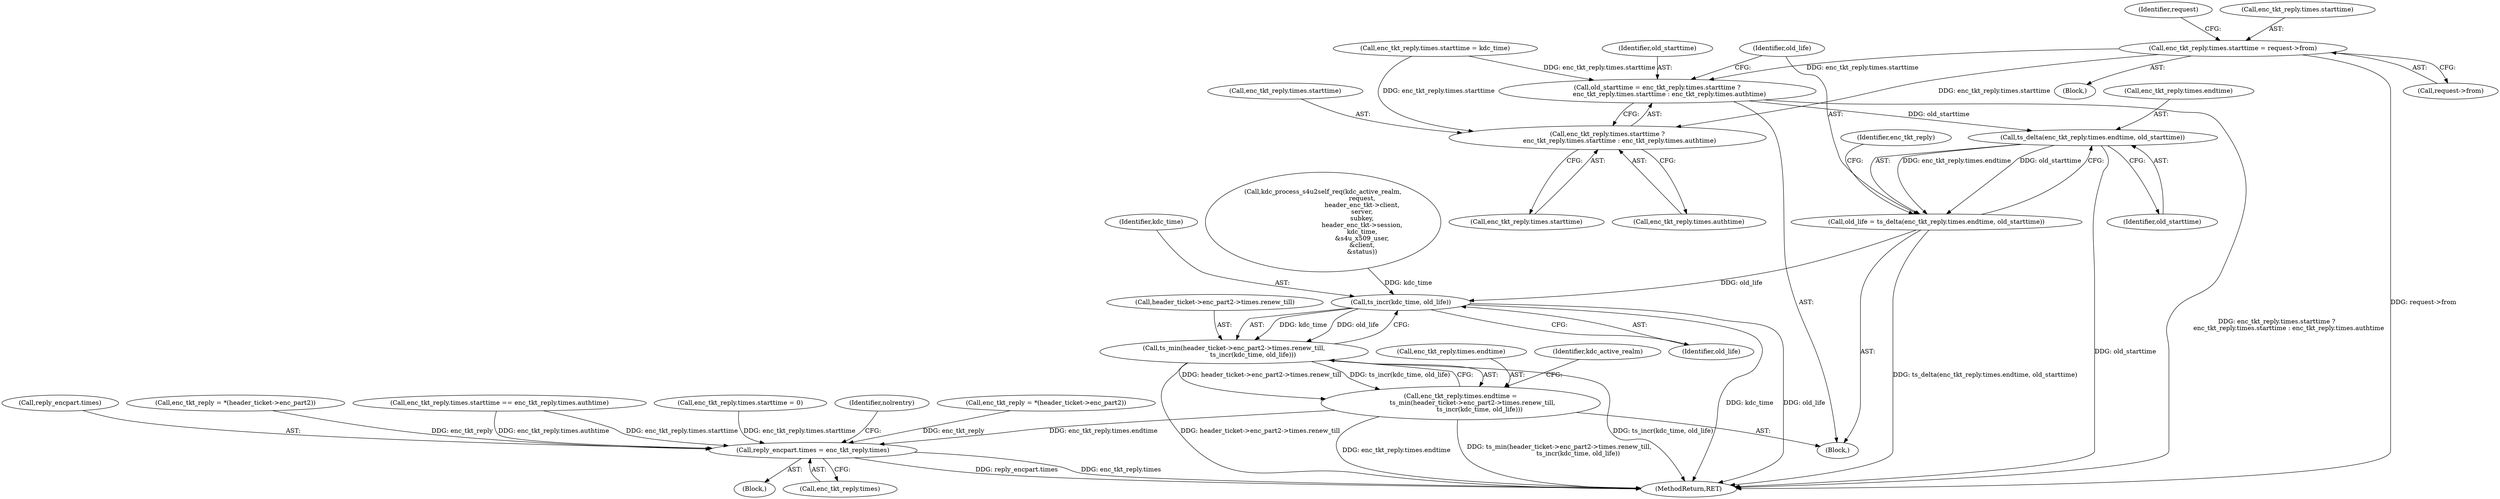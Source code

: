 digraph "0_krb5_ffb35baac6981f9e8914f8f3bffd37f284b85970_0@pointer" {
"1001184" [label="(Call,enc_tkt_reply.times.starttime = request->from)"];
"1001264" [label="(Call,old_starttime = enc_tkt_reply.times.starttime ?\n            enc_tkt_reply.times.starttime : enc_tkt_reply.times.authtime)"];
"1001284" [label="(Call,ts_delta(enc_tkt_reply.times.endtime, old_starttime))"];
"1001282" [label="(Call,old_life = ts_delta(enc_tkt_reply.times.endtime, old_starttime))"];
"1001312" [label="(Call,ts_incr(kdc_time, old_life))"];
"1001304" [label="(Call,ts_min(header_ticket->enc_part2->times.renew_till,\n                   ts_incr(kdc_time, old_life)))"];
"1001298" [label="(Call,enc_tkt_reply.times.endtime =\n            ts_min(header_ticket->enc_part2->times.renew_till,\n                   ts_incr(kdc_time, old_life)))"];
"1002009" [label="(Call,reply_encpart.times = enc_tkt_reply.times)"];
"1001266" [label="(Call,enc_tkt_reply.times.starttime ?\n            enc_tkt_reply.times.starttime : enc_tkt_reply.times.authtime)"];
"1001266" [label="(Call,enc_tkt_reply.times.starttime ?\n            enc_tkt_reply.times.starttime : enc_tkt_reply.times.authtime)"];
"1001348" [label="(Identifier,kdc_active_realm)"];
"1001194" [label="(Call,enc_tkt_reply.times.starttime = kdc_time)"];
"1001184" [label="(Call,enc_tkt_reply.times.starttime = request->from)"];
"1001312" [label="(Call,ts_incr(kdc_time, old_life))"];
"1002497" [label="(MethodReturn,RET)"];
"1001313" [label="(Identifier,kdc_time)"];
"1001284" [label="(Call,ts_delta(enc_tkt_reply.times.endtime, old_starttime))"];
"1001267" [label="(Call,enc_tkt_reply.times.starttime)"];
"1002009" [label="(Call,reply_encpart.times = enc_tkt_reply.times)"];
"1001305" [label="(Call,header_ticket->enc_part2->times.renew_till)"];
"1001363" [label="(Call,enc_tkt_reply.times.starttime == enc_tkt_reply.times.authtime)"];
"1001282" [label="(Call,old_life = ts_delta(enc_tkt_reply.times.endtime, old_starttime))"];
"1001294" [label="(Identifier,enc_tkt_reply)"];
"1000693" [label="(Call,kdc_process_s4u2self_req(kdc_active_realm,\n                                       request,\n                                       header_enc_tkt->client,\n                                       server,\n                                       subkey,\n                                       header_enc_tkt->session,\n                                       kdc_time,\n                                       &s4u_x509_user,\n                                       &client,\n                                       &status))"];
"1001285" [label="(Call,enc_tkt_reply.times.endtime)"];
"1000171" [label="(Block,)"];
"1002013" [label="(Call,enc_tkt_reply.times)"];
"1001374" [label="(Call,enc_tkt_reply.times.starttime = 0)"];
"1001264" [label="(Call,old_starttime = enc_tkt_reply.times.starttime ?\n            enc_tkt_reply.times.starttime : enc_tkt_reply.times.authtime)"];
"1001290" [label="(Identifier,old_starttime)"];
"1002018" [label="(Identifier,nolrentry)"];
"1001204" [label="(Identifier,request)"];
"1001265" [label="(Identifier,old_starttime)"];
"1001283" [label="(Identifier,old_life)"];
"1001277" [label="(Call,enc_tkt_reply.times.authtime)"];
"1001272" [label="(Call,enc_tkt_reply.times.starttime)"];
"1001253" [label="(Call,enc_tkt_reply = *(header_ticket->enc_part2))"];
"1001190" [label="(Call,request->from)"];
"1001298" [label="(Call,enc_tkt_reply.times.endtime =\n            ts_min(header_ticket->enc_part2->times.renew_till,\n                   ts_incr(kdc_time, old_life)))"];
"1002010" [label="(Call,reply_encpart.times)"];
"1001185" [label="(Call,enc_tkt_reply.times.starttime)"];
"1001218" [label="(Call,enc_tkt_reply = *(header_ticket->enc_part2))"];
"1001299" [label="(Call,enc_tkt_reply.times.endtime)"];
"1001304" [label="(Call,ts_min(header_ticket->enc_part2->times.renew_till,\n                   ts_incr(kdc_time, old_life)))"];
"1001314" [label="(Identifier,old_life)"];
"1001178" [label="(Block,)"];
"1001240" [label="(Block,)"];
"1001184" -> "1001178"  [label="AST: "];
"1001184" -> "1001190"  [label="CFG: "];
"1001185" -> "1001184"  [label="AST: "];
"1001190" -> "1001184"  [label="AST: "];
"1001204" -> "1001184"  [label="CFG: "];
"1001184" -> "1002497"  [label="DDG: request->from"];
"1001184" -> "1001264"  [label="DDG: enc_tkt_reply.times.starttime"];
"1001184" -> "1001266"  [label="DDG: enc_tkt_reply.times.starttime"];
"1001264" -> "1001240"  [label="AST: "];
"1001264" -> "1001266"  [label="CFG: "];
"1001265" -> "1001264"  [label="AST: "];
"1001266" -> "1001264"  [label="AST: "];
"1001283" -> "1001264"  [label="CFG: "];
"1001264" -> "1002497"  [label="DDG: enc_tkt_reply.times.starttime ?\n            enc_tkt_reply.times.starttime : enc_tkt_reply.times.authtime"];
"1001194" -> "1001264"  [label="DDG: enc_tkt_reply.times.starttime"];
"1001264" -> "1001284"  [label="DDG: old_starttime"];
"1001284" -> "1001282"  [label="AST: "];
"1001284" -> "1001290"  [label="CFG: "];
"1001285" -> "1001284"  [label="AST: "];
"1001290" -> "1001284"  [label="AST: "];
"1001282" -> "1001284"  [label="CFG: "];
"1001284" -> "1002497"  [label="DDG: old_starttime"];
"1001284" -> "1001282"  [label="DDG: enc_tkt_reply.times.endtime"];
"1001284" -> "1001282"  [label="DDG: old_starttime"];
"1001282" -> "1001240"  [label="AST: "];
"1001283" -> "1001282"  [label="AST: "];
"1001294" -> "1001282"  [label="CFG: "];
"1001282" -> "1002497"  [label="DDG: ts_delta(enc_tkt_reply.times.endtime, old_starttime)"];
"1001282" -> "1001312"  [label="DDG: old_life"];
"1001312" -> "1001304"  [label="AST: "];
"1001312" -> "1001314"  [label="CFG: "];
"1001313" -> "1001312"  [label="AST: "];
"1001314" -> "1001312"  [label="AST: "];
"1001304" -> "1001312"  [label="CFG: "];
"1001312" -> "1002497"  [label="DDG: kdc_time"];
"1001312" -> "1002497"  [label="DDG: old_life"];
"1001312" -> "1001304"  [label="DDG: kdc_time"];
"1001312" -> "1001304"  [label="DDG: old_life"];
"1000693" -> "1001312"  [label="DDG: kdc_time"];
"1001304" -> "1001298"  [label="AST: "];
"1001305" -> "1001304"  [label="AST: "];
"1001298" -> "1001304"  [label="CFG: "];
"1001304" -> "1002497"  [label="DDG: ts_incr(kdc_time, old_life)"];
"1001304" -> "1002497"  [label="DDG: header_ticket->enc_part2->times.renew_till"];
"1001304" -> "1001298"  [label="DDG: header_ticket->enc_part2->times.renew_till"];
"1001304" -> "1001298"  [label="DDG: ts_incr(kdc_time, old_life)"];
"1001298" -> "1001240"  [label="AST: "];
"1001299" -> "1001298"  [label="AST: "];
"1001348" -> "1001298"  [label="CFG: "];
"1001298" -> "1002497"  [label="DDG: enc_tkt_reply.times.endtime"];
"1001298" -> "1002497"  [label="DDG: ts_min(header_ticket->enc_part2->times.renew_till,\n                   ts_incr(kdc_time, old_life))"];
"1001298" -> "1002009"  [label="DDG: enc_tkt_reply.times.endtime"];
"1002009" -> "1000171"  [label="AST: "];
"1002009" -> "1002013"  [label="CFG: "];
"1002010" -> "1002009"  [label="AST: "];
"1002013" -> "1002009"  [label="AST: "];
"1002018" -> "1002009"  [label="CFG: "];
"1002009" -> "1002497"  [label="DDG: reply_encpart.times"];
"1002009" -> "1002497"  [label="DDG: enc_tkt_reply.times"];
"1001253" -> "1002009"  [label="DDG: enc_tkt_reply"];
"1001363" -> "1002009"  [label="DDG: enc_tkt_reply.times.starttime"];
"1001363" -> "1002009"  [label="DDG: enc_tkt_reply.times.authtime"];
"1001218" -> "1002009"  [label="DDG: enc_tkt_reply"];
"1001374" -> "1002009"  [label="DDG: enc_tkt_reply.times.starttime"];
"1001266" -> "1001272"  [label="CFG: "];
"1001266" -> "1001277"  [label="CFG: "];
"1001267" -> "1001266"  [label="AST: "];
"1001272" -> "1001266"  [label="AST: "];
"1001277" -> "1001266"  [label="AST: "];
"1001194" -> "1001266"  [label="DDG: enc_tkt_reply.times.starttime"];
}
